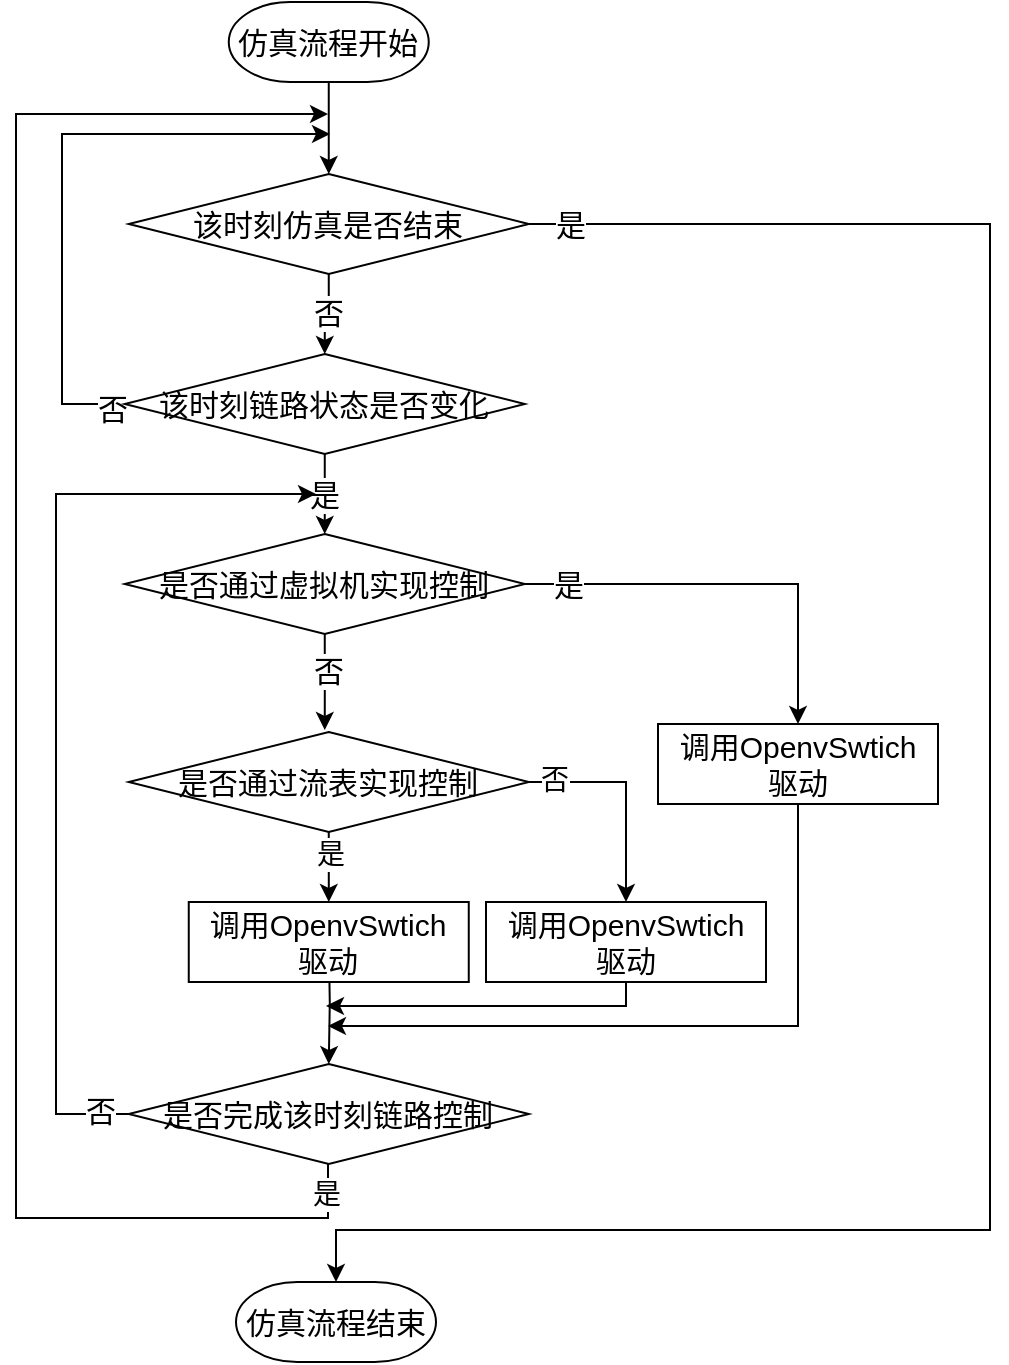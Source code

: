 <mxfile version="12.9.4" type="github" pages="5">
  <diagram id="6a731a19-8d31-9384-78a2-239565b7b9f0" name="拓扑与链路控制技术">
    <mxGraphModel dx="946" dy="467" grid="0" gridSize="10" guides="1" tooltips="1" connect="1" arrows="1" fold="1" page="1" pageScale="1" pageWidth="1169" pageHeight="827" background="#ffffff" math="0" shadow="0">
      <root>
        <mxCell id="0" />
        <mxCell id="1" parent="0" />
        <mxCell id="Y8XIabXibZyM4QILDRL6-1" style="edgeStyle=orthogonalEdgeStyle;rounded=0;orthogonalLoop=1;jettySize=auto;html=1;exitX=0.5;exitY=1;exitDx=0;exitDy=0;exitPerimeter=0;entryX=0.5;entryY=0;entryDx=0;entryDy=0;entryPerimeter=0;" edge="1" parent="1" source="ttyujtRelshkrmtNdgl2-55" target="ttyujtRelshkrmtNdgl2-85">
          <mxGeometry relative="1" as="geometry" />
        </mxCell>
        <mxCell id="ttyujtRelshkrmtNdgl2-55" value="仿真流程开始" style="strokeWidth=1;html=1;shape=mxgraph.flowchart.terminator;whiteSpace=wrap;fontSize=15;" parent="1" vertex="1">
          <mxGeometry x="386.38" y="554" width="100" height="40" as="geometry" />
        </mxCell>
        <mxCell id="ytw-H5kWjpuPRux5cNYK-19" value="" style="edgeStyle=orthogonalEdgeStyle;rounded=0;orthogonalLoop=1;jettySize=auto;html=1;exitX=1;exitY=0.5;exitDx=0;exitDy=0;exitPerimeter=0;strokeWidth=1;fontSize=15;" parent="1" source="ttyujtRelshkrmtNdgl2-85" edge="1" target="ytw-H5kWjpuPRux5cNYK-4">
          <mxGeometry relative="1" as="geometry">
            <mxPoint x="440" y="1165" as="targetPoint" />
            <mxPoint x="548.38" y="670" as="sourcePoint" />
            <Array as="points">
              <mxPoint x="767" y="665" />
              <mxPoint x="767" y="1168" />
              <mxPoint x="440" y="1168" />
            </Array>
          </mxGeometry>
        </mxCell>
        <mxCell id="ytw-H5kWjpuPRux5cNYK-34" value="是" style="text;html=1;align=center;verticalAlign=middle;resizable=0;points=[];labelBackgroundColor=#ffffff;fontSize=15;" parent="ytw-H5kWjpuPRux5cNYK-19" vertex="1" connectable="0">
          <mxGeometry x="-0.944" y="-1" relative="1" as="geometry">
            <mxPoint x="-10.38" y="-1" as="offset" />
          </mxGeometry>
        </mxCell>
        <mxCell id="ytw-H5kWjpuPRux5cNYK-30" style="edgeStyle=orthogonalEdgeStyle;rounded=0;orthogonalLoop=1;jettySize=auto;html=1;exitX=0.5;exitY=1;exitDx=0;exitDy=0;exitPerimeter=0;entryX=0.5;entryY=0;entryDx=0;entryDy=0;entryPerimeter=0;strokeWidth=1;fontSize=15;" parent="1" source="ttyujtRelshkrmtNdgl2-85" target="ytw-H5kWjpuPRux5cNYK-8" edge="1">
          <mxGeometry relative="1" as="geometry" />
        </mxCell>
        <mxCell id="ytw-H5kWjpuPRux5cNYK-31" value="否" style="text;html=1;align=center;verticalAlign=middle;resizable=0;points=[];labelBackgroundColor=#ffffff;fontSize=15;" parent="ytw-H5kWjpuPRux5cNYK-30" vertex="1" connectable="0">
          <mxGeometry x="-0.125" y="-1" relative="1" as="geometry">
            <mxPoint as="offset" />
          </mxGeometry>
        </mxCell>
        <mxCell id="ttyujtRelshkrmtNdgl2-85" value="&lt;span style=&quot;font-size: 15px&quot;&gt;该时刻仿真是否结束&lt;br style=&quot;font-size: 15px&quot;&gt;&lt;/span&gt;" style="strokeWidth=1;html=1;shape=mxgraph.flowchart.decision;whiteSpace=wrap;fontSize=15;" parent="1" vertex="1">
          <mxGeometry x="336.38" y="640" width="200" height="50" as="geometry" />
        </mxCell>
        <mxCell id="TidMMcT2wj0nwVOMxdJ1-9" style="edgeStyle=orthogonalEdgeStyle;rounded=0;orthogonalLoop=1;jettySize=auto;html=1;exitX=0.5;exitY=1;exitDx=0;exitDy=0;" parent="1" source="ytw-H5kWjpuPRux5cNYK-1" edge="1">
          <mxGeometry relative="1" as="geometry">
            <mxPoint x="436" y="1066" as="targetPoint" />
            <Array as="points">
              <mxPoint x="671" y="1066" />
              <mxPoint x="442" y="1066" />
            </Array>
          </mxGeometry>
        </mxCell>
        <mxCell id="ytw-H5kWjpuPRux5cNYK-1" value="调用OpenvSwtich&lt;br&gt;驱动" style="rounded=0;whiteSpace=wrap;html=1;strokeWidth=1;fontSize=15;" parent="1" vertex="1">
          <mxGeometry x="601" y="915" width="140" height="40" as="geometry" />
        </mxCell>
        <mxCell id="ytw-H5kWjpuPRux5cNYK-4" value="仿真流程结束" style="strokeWidth=1;html=1;shape=mxgraph.flowchart.terminator;whiteSpace=wrap;fontSize=15;" parent="1" vertex="1">
          <mxGeometry x="390" y="1194" width="100" height="40" as="geometry" />
        </mxCell>
        <mxCell id="ytw-H5kWjpuPRux5cNYK-46" style="edgeStyle=orthogonalEdgeStyle;rounded=0;orthogonalLoop=1;jettySize=auto;html=1;exitX=0;exitY=0.5;exitDx=0;exitDy=0;exitPerimeter=0;strokeWidth=1;fontSize=15;" parent="1" edge="1">
          <mxGeometry relative="1" as="geometry">
            <mxPoint x="437" y="620" as="targetPoint" />
            <mxPoint x="337.38" y="755" as="sourcePoint" />
            <Array as="points">
              <mxPoint x="303" y="755" />
              <mxPoint x="303" y="620" />
            </Array>
          </mxGeometry>
        </mxCell>
        <mxCell id="ytw-H5kWjpuPRux5cNYK-47" value="否" style="text;html=1;align=center;verticalAlign=middle;resizable=0;points=[];labelBackgroundColor=#ffffff;fontSize=15;" parent="ytw-H5kWjpuPRux5cNYK-46" vertex="1" connectable="0">
          <mxGeometry x="-0.933" y="2" relative="1" as="geometry">
            <mxPoint as="offset" />
          </mxGeometry>
        </mxCell>
        <mxCell id="tflQ4zeCQDi2bhMAwkL_-6" value="是" style="edgeStyle=orthogonalEdgeStyle;rounded=0;orthogonalLoop=1;jettySize=auto;html=1;exitX=0.5;exitY=1;exitDx=0;exitDy=0;exitPerimeter=0;entryX=0.5;entryY=0;entryDx=0;entryDy=0;entryPerimeter=0;strokeWidth=1;fontSize=15;" parent="1" source="ytw-H5kWjpuPRux5cNYK-8" target="tflQ4zeCQDi2bhMAwkL_-3" edge="1">
          <mxGeometry relative="1" as="geometry" />
        </mxCell>
        <mxCell id="ytw-H5kWjpuPRux5cNYK-8" value="该时刻链路状态是否变化&lt;span style=&quot;font-size: 15px&quot;&gt;&lt;br style=&quot;font-size: 15px&quot;&gt;&lt;/span&gt;" style="strokeWidth=1;html=1;shape=mxgraph.flowchart.decision;whiteSpace=wrap;fontSize=15;" parent="1" vertex="1">
          <mxGeometry x="334.38" y="730" width="200" height="50" as="geometry" />
        </mxCell>
        <mxCell id="ytw-H5kWjpuPRux5cNYK-15" style="edgeStyle=orthogonalEdgeStyle;rounded=0;orthogonalLoop=1;jettySize=auto;html=1;exitX=0.5;exitY=1;exitDx=0;exitDy=0;exitPerimeter=0;strokeWidth=1;fontSize=15;" parent="1" source="ytw-H5kWjpuPRux5cNYK-10" edge="1">
          <mxGeometry relative="1" as="geometry">
            <mxPoint x="349" y="1270" as="sourcePoint" />
            <mxPoint x="436" y="610" as="targetPoint" />
            <Array as="points">
              <mxPoint x="436" y="1126" />
              <mxPoint x="434" y="1126" />
              <mxPoint x="434" y="1090" />
              <mxPoint x="436" y="1090" />
              <mxPoint x="436" y="1162" />
              <mxPoint x="280" y="1162" />
              <mxPoint x="280" y="610" />
            </Array>
          </mxGeometry>
        </mxCell>
        <mxCell id="TidMMcT2wj0nwVOMxdJ1-6" value="&lt;font style=&quot;font-size: 15px&quot;&gt;是&lt;/font&gt;" style="text;html=1;align=center;verticalAlign=middle;resizable=0;points=[];labelBackgroundColor=#ffffff;" parent="ytw-H5kWjpuPRux5cNYK-15" vertex="1" connectable="0">
          <mxGeometry x="-0.909" y="-1" relative="1" as="geometry">
            <mxPoint as="offset" />
          </mxGeometry>
        </mxCell>
        <mxCell id="Y8XIabXibZyM4QILDRL6-10" value="&lt;font style=&quot;font-size: 14px&quot;&gt;是&lt;/font&gt;" style="text;html=1;align=center;verticalAlign=middle;resizable=0;points=[];labelBackgroundColor=#ffffff;" vertex="1" connectable="0" parent="ytw-H5kWjpuPRux5cNYK-15">
          <mxGeometry x="-0.778" y="-1" relative="1" as="geometry">
            <mxPoint as="offset" />
          </mxGeometry>
        </mxCell>
        <mxCell id="ytw-H5kWjpuPRux5cNYK-17" style="edgeStyle=orthogonalEdgeStyle;rounded=0;orthogonalLoop=1;jettySize=auto;html=1;strokeWidth=1;fontSize=15;exitX=0;exitY=0.5;exitDx=0;exitDy=0;exitPerimeter=0;" parent="1" source="ytw-H5kWjpuPRux5cNYK-10" edge="1">
          <mxGeometry relative="1" as="geometry">
            <mxPoint x="430" y="800" as="targetPoint" />
            <mxPoint x="330" y="1165" as="sourcePoint" />
            <Array as="points">
              <mxPoint x="300" y="1110" />
              <mxPoint x="300" y="800" />
            </Array>
          </mxGeometry>
        </mxCell>
        <mxCell id="tflQ4zeCQDi2bhMAwkL_-9" value="否" style="text;html=1;align=center;verticalAlign=middle;resizable=0;points=[];labelBackgroundColor=#ffffff;fontSize=15;" parent="ytw-H5kWjpuPRux5cNYK-17" vertex="1" connectable="0">
          <mxGeometry x="-0.936" y="-2" relative="1" as="geometry">
            <mxPoint as="offset" />
          </mxGeometry>
        </mxCell>
        <mxCell id="ytw-H5kWjpuPRux5cNYK-10" value="&lt;span style=&quot;font-size: 15px&quot;&gt;是否完成该时刻链路控制&lt;/span&gt;" style="strokeWidth=1;html=1;shape=mxgraph.flowchart.decision;whiteSpace=wrap;fontSize=15;" parent="1" vertex="1">
          <mxGeometry x="336.38" y="1085" width="200" height="50" as="geometry" />
        </mxCell>
        <mxCell id="TidMMcT2wj0nwVOMxdJ1-4" style="edgeStyle=orthogonalEdgeStyle;rounded=0;orthogonalLoop=1;jettySize=auto;html=1;exitX=0.5;exitY=1;exitDx=0;exitDy=0;entryX=0.5;entryY=0;entryDx=0;entryDy=0;entryPerimeter=0;" parent="1" target="ytw-H5kWjpuPRux5cNYK-10" edge="1">
          <mxGeometry relative="1" as="geometry">
            <mxPoint x="436.38" y="1023" as="sourcePoint" />
          </mxGeometry>
        </mxCell>
        <mxCell id="TidMMcT2wj0nwVOMxdJ1-1" style="edgeStyle=orthogonalEdgeStyle;rounded=0;orthogonalLoop=1;jettySize=auto;html=1;exitX=0.5;exitY=1;exitDx=0;exitDy=0;exitPerimeter=0;entryX=0.5;entryY=0;entryDx=0;entryDy=0;" parent="1" source="tflQ4zeCQDi2bhMAwkL_-3" edge="1">
          <mxGeometry relative="1" as="geometry">
            <mxPoint x="434.38" y="918" as="targetPoint" />
          </mxGeometry>
        </mxCell>
        <mxCell id="TidMMcT2wj0nwVOMxdJ1-2" value="&lt;font style=&quot;font-size: 15px&quot;&gt;否&lt;/font&gt;" style="text;html=1;align=center;verticalAlign=middle;resizable=0;points=[];labelBackgroundColor=#ffffff;" parent="TidMMcT2wj0nwVOMxdJ1-1" vertex="1" connectable="0">
          <mxGeometry x="0.011" y="7" relative="1" as="geometry">
            <mxPoint x="-6" y="-6" as="offset" />
          </mxGeometry>
        </mxCell>
        <mxCell id="TidMMcT2wj0nwVOMxdJ1-7" style="edgeStyle=orthogonalEdgeStyle;rounded=0;orthogonalLoop=1;jettySize=auto;html=1;exitX=1;exitY=0.5;exitDx=0;exitDy=0;exitPerimeter=0;entryX=0.5;entryY=0;entryDx=0;entryDy=0;" parent="1" source="tflQ4zeCQDi2bhMAwkL_-3" target="ytw-H5kWjpuPRux5cNYK-1" edge="1">
          <mxGeometry relative="1" as="geometry" />
        </mxCell>
        <mxCell id="TidMMcT2wj0nwVOMxdJ1-8" value="&lt;font style=&quot;font-size: 15px&quot;&gt;是&lt;/font&gt;" style="text;html=1;align=center;verticalAlign=middle;resizable=0;points=[];labelBackgroundColor=#ffffff;" parent="TidMMcT2wj0nwVOMxdJ1-7" vertex="1" connectable="0">
          <mxGeometry x="-0.861" y="2" relative="1" as="geometry">
            <mxPoint x="6.62" y="2" as="offset" />
          </mxGeometry>
        </mxCell>
        <mxCell id="tflQ4zeCQDi2bhMAwkL_-3" value="&lt;span style=&quot;font-size: 15px&quot;&gt;是否通过虚拟机实现控制&lt;br style=&quot;font-size: 15px&quot;&gt;&lt;/span&gt;" style="strokeWidth=1;html=1;shape=mxgraph.flowchart.decision;whiteSpace=wrap;fontSize=15;" parent="1" vertex="1">
          <mxGeometry x="334.38" y="820" width="200" height="50" as="geometry" />
        </mxCell>
        <mxCell id="Y8XIabXibZyM4QILDRL6-4" style="edgeStyle=orthogonalEdgeStyle;rounded=0;orthogonalLoop=1;jettySize=auto;html=1;exitX=0.5;exitY=1;exitDx=0;exitDy=0;exitPerimeter=0;" edge="1" parent="1" source="Y8XIabXibZyM4QILDRL6-2" target="Y8XIabXibZyM4QILDRL6-3">
          <mxGeometry relative="1" as="geometry" />
        </mxCell>
        <mxCell id="Y8XIabXibZyM4QILDRL6-5" value="&lt;font style=&quot;font-size: 14px&quot;&gt;是&lt;/font&gt;" style="text;html=1;align=center;verticalAlign=middle;resizable=0;points=[];labelBackgroundColor=#ffffff;" vertex="1" connectable="0" parent="Y8XIabXibZyM4QILDRL6-4">
          <mxGeometry x="-0.52" relative="1" as="geometry">
            <mxPoint as="offset" />
          </mxGeometry>
        </mxCell>
        <mxCell id="Y8XIabXibZyM4QILDRL6-7" style="edgeStyle=orthogonalEdgeStyle;rounded=0;orthogonalLoop=1;jettySize=auto;html=1;exitX=1;exitY=0.5;exitDx=0;exitDy=0;exitPerimeter=0;" edge="1" parent="1" source="Y8XIabXibZyM4QILDRL6-2" target="Y8XIabXibZyM4QILDRL6-6">
          <mxGeometry relative="1" as="geometry" />
        </mxCell>
        <mxCell id="Y8XIabXibZyM4QILDRL6-8" value="&lt;font style=&quot;font-size: 14px&quot;&gt;否&lt;/font&gt;" style="text;html=1;align=center;verticalAlign=middle;resizable=0;points=[];labelBackgroundColor=#ffffff;" vertex="1" connectable="0" parent="Y8XIabXibZyM4QILDRL6-7">
          <mxGeometry x="-0.776" y="1" relative="1" as="geometry">
            <mxPoint as="offset" />
          </mxGeometry>
        </mxCell>
        <mxCell id="Y8XIabXibZyM4QILDRL6-2" value="&lt;span style=&quot;font-size: 15px&quot;&gt;是否通过流表实现控制&lt;br style=&quot;font-size: 15px&quot;&gt;&lt;/span&gt;" style="strokeWidth=1;html=1;shape=mxgraph.flowchart.decision;whiteSpace=wrap;fontSize=15;" vertex="1" parent="1">
          <mxGeometry x="336.38" y="919" width="200" height="50" as="geometry" />
        </mxCell>
        <mxCell id="Y8XIabXibZyM4QILDRL6-3" value="调用OpenvSwtich&lt;br&gt;驱动" style="rounded=0;whiteSpace=wrap;html=1;strokeWidth=1;fontSize=15;" vertex="1" parent="1">
          <mxGeometry x="366.38" y="1004" width="140" height="40" as="geometry" />
        </mxCell>
        <mxCell id="Y8XIabXibZyM4QILDRL6-9" style="edgeStyle=orthogonalEdgeStyle;rounded=0;orthogonalLoop=1;jettySize=auto;html=1;exitX=0.5;exitY=1;exitDx=0;exitDy=0;" edge="1" parent="1" source="Y8XIabXibZyM4QILDRL6-6">
          <mxGeometry relative="1" as="geometry">
            <mxPoint x="435" y="1056" as="targetPoint" />
            <Array as="points">
              <mxPoint x="585" y="1056" />
            </Array>
          </mxGeometry>
        </mxCell>
        <mxCell id="Y8XIabXibZyM4QILDRL6-6" value="调用OpenvSwtich&lt;br&gt;驱动" style="rounded=0;whiteSpace=wrap;html=1;strokeWidth=1;fontSize=15;" vertex="1" parent="1">
          <mxGeometry x="515" y="1004" width="140" height="40" as="geometry" />
        </mxCell>
      </root>
    </mxGraphModel>
  </diagram>
  <diagram id="v8ugOdhWxPYhqjRlqoNW" name="网络行为控制">
    
    <mxGraphModel dx="946" dy="1685" grid="0" gridSize="10" guides="1" tooltips="1" connect="1" arrows="1" fold="1" page="1" pageScale="1" pageWidth="827" pageHeight="1169" math="0" shadow="0">
      
      <root>
        
        <mxCell id="XkxrOACsHn2WorxNWKab-0" />
        
        <mxCell id="XkxrOACsHn2WorxNWKab-1" parent="XkxrOACsHn2WorxNWKab-0" />
        
        <mxCell id="XkxrOACsHn2WorxNWKab-28" style="edgeStyle=orthogonalEdgeStyle;rounded=0;orthogonalLoop=1;jettySize=auto;html=1;exitX=0.5;exitY=1;exitDx=0;exitDy=0;exitPerimeter=0;entryX=0.5;entryY=0;entryDx=0;entryDy=0;entryPerimeter=0;strokeWidth=1;fontSize=15;" parent="XkxrOACsHn2WorxNWKab-1" source="XkxrOACsHn2WorxNWKab-29" target="XkxrOACsHn2WorxNWKab-44" edge="1">
          
          <mxGeometry relative="1" as="geometry" />
          
        </mxCell>
        
        <mxCell id="XkxrOACsHn2WorxNWKab-29" value="仿真流程开始" style="strokeWidth=1;html=1;shape=mxgraph.flowchart.terminator;whiteSpace=wrap;fontSize=15;" parent="XkxrOACsHn2WorxNWKab-1" vertex="1">
          
          <mxGeometry x="154.25" y="-60" width="100" height="40" as="geometry" />
          
        </mxCell>
        
        <mxCell id="-nuV1rZC9ApYzW40w2bU-1" style="edgeStyle=orthogonalEdgeStyle;rounded=0;orthogonalLoop=1;jettySize=auto;html=1;exitX=0.5;exitY=1;exitDx=0;exitDy=0;exitPerimeter=0;entryX=0.5;entryY=0;entryDx=0;entryDy=0;strokeWidth=1;fontSize=15;" parent="XkxrOACsHn2WorxNWKab-1" source="XkxrOACsHn2WorxNWKab-32" target="XkxrOACsHn2WorxNWKab-34" edge="1">
          
          <mxGeometry relative="1" as="geometry" />
          
        </mxCell>
        
        <mxCell id="lklMJXzV0AVg6-V9m9iJ-14" value="是" style="text;html=1;align=center;verticalAlign=middle;resizable=0;points=[];labelBackgroundColor=#ffffff;fontSize=15;" parent="-nuV1rZC9ApYzW40w2bU-1" vertex="1" connectable="0">
          
          <mxGeometry x="0.051" y="1" relative="1" as="geometry">
            
            <mxPoint as="offset" />
            
          </mxGeometry>
          
        </mxCell>
        
        <mxCell id="-nuV1rZC9ApYzW40w2bU-5" style="edgeStyle=orthogonalEdgeStyle;rounded=0;orthogonalLoop=1;jettySize=auto;html=1;exitX=1;exitY=0.5;exitDx=0;exitDy=0;exitPerimeter=0;entryX=0.5;entryY=0;entryDx=0;entryDy=0;strokeWidth=1;fontSize=15;" parent="XkxrOACsHn2WorxNWKab-1" source="XkxrOACsHn2WorxNWKab-32" target="-nuV1rZC9ApYzW40w2bU-4" edge="1">
          
          <mxGeometry relative="1" as="geometry" />
          
        </mxCell>
        
        <mxCell id="lklMJXzV0AVg6-V9m9iJ-8" value="否" style="text;html=1;align=center;verticalAlign=middle;resizable=0;points=[];labelBackgroundColor=#ffffff;fontSize=15;" parent="-nuV1rZC9ApYzW40w2bU-5" vertex="1" connectable="0">
          
          <mxGeometry x="-0.851" relative="1" as="geometry">
            
            <mxPoint x="5.75" as="offset" />
            
          </mxGeometry>
          
        </mxCell>
        
        <mxCell id="XkxrOACsHn2WorxNWKab-32" value="&lt;span style=&quot;font-size: 15px&quot;&gt;是否进入虚拟机控制&lt;br style=&quot;font-size: 15px&quot;&gt;&lt;/span&gt;" style="strokeWidth=1;html=1;shape=mxgraph.flowchart.decision;whiteSpace=wrap;fontSize=15;" parent="XkxrOACsHn2WorxNWKab-1" vertex="1">
          
          <mxGeometry x="104.25" y="190" width="200" height="50" as="geometry" />
          
        </mxCell>
        
        <mxCell id="-nuV1rZC9ApYzW40w2bU-2" style="edgeStyle=orthogonalEdgeStyle;rounded=0;orthogonalLoop=1;jettySize=auto;html=1;exitX=0.5;exitY=1;exitDx=0;exitDy=0;entryX=0.5;entryY=0;entryDx=0;entryDy=0;strokeWidth=1;fontSize=15;" parent="XkxrOACsHn2WorxNWKab-1" source="XkxrOACsHn2WorxNWKab-34" target="XkxrOACsHn2WorxNWKab-54" edge="1">
          
          <mxGeometry relative="1" as="geometry" />
          
        </mxCell>
        
        <mxCell id="XkxrOACsHn2WorxNWKab-34" value="&lt;font style=&quot;font-size: 15px&quot;&gt;获取虚拟机访问链接&lt;/font&gt;" style="rounded=0;whiteSpace=wrap;html=1;strokeWidth=1;fontSize=15;" parent="XkxrOACsHn2WorxNWKab-1" vertex="1">
          
          <mxGeometry x="134.25" y="280" width="140" height="40" as="geometry" />
          
        </mxCell>
        
        <mxCell id="-nuV1rZC9ApYzW40w2bU-8" style="edgeStyle=orthogonalEdgeStyle;rounded=0;orthogonalLoop=1;jettySize=auto;html=1;exitX=0.5;exitY=1;exitDx=0;exitDy=0;exitPerimeter=0;entryX=0.5;entryY=0;entryDx=0;entryDy=0;entryPerimeter=0;strokeWidth=1;fontSize=15;" parent="XkxrOACsHn2WorxNWKab-1" source="XkxrOACsHn2WorxNWKab-44" target="-nuV1rZC9ApYzW40w2bU-7" edge="1">
          
          <mxGeometry relative="1" as="geometry" />
          
        </mxCell>
        
        <mxCell id="lklMJXzV0AVg6-V9m9iJ-13" value="否" style="text;html=1;align=center;verticalAlign=middle;resizable=0;points=[];labelBackgroundColor=#ffffff;fontSize=15;" parent="-nuV1rZC9ApYzW40w2bU-8" vertex="1" connectable="0">
          
          <mxGeometry x="-0.255" y="-1" relative="1" as="geometry">
            
            <mxPoint as="offset" />
            
          </mxGeometry>
          
        </mxCell>
        
        <mxCell id="lklMJXzV0AVg6-V9m9iJ-3" style="edgeStyle=orthogonalEdgeStyle;rounded=0;orthogonalLoop=1;jettySize=auto;html=1;exitX=1;exitY=0.5;exitDx=0;exitDy=0;exitPerimeter=0;strokeWidth=1;fontSize=15;entryX=0.5;entryY=0;entryDx=0;entryDy=0;entryPerimeter=0;" parent="XkxrOACsHn2WorxNWKab-1" source="XkxrOACsHn2WorxNWKab-44" target="FGpXlcg3w5gOP9-YCDFg-1" edge="1">
          
          <mxGeometry relative="1" as="geometry">
            
            <mxPoint x="210" y="470" as="targetPoint" />
            
            <Array as="points">
              
              <mxPoint x="470" y="35" />
              
              <mxPoint x="470" y="470" />
              
              <mxPoint x="199" y="470" />
              
            </Array>
            
          </mxGeometry>
          
        </mxCell>
        
        <mxCell id="lklMJXzV0AVg6-V9m9iJ-12" value="是" style="text;html=1;align=center;verticalAlign=middle;resizable=0;points=[];labelBackgroundColor=#ffffff;fontSize=15;" parent="lklMJXzV0AVg6-V9m9iJ-3" vertex="1" connectable="0">
          
          <mxGeometry x="-0.947" relative="1" as="geometry">
            
            <mxPoint as="offset" />
            
          </mxGeometry>
          
        </mxCell>
        
        <mxCell id="XkxrOACsHn2WorxNWKab-44" value="&lt;span style=&quot;font-size: 15px&quot;&gt;该时刻仿真是否结束&lt;br style=&quot;font-size: 15px&quot;&gt;&lt;/span&gt;" style="strokeWidth=1;html=1;shape=mxgraph.flowchart.decision;whiteSpace=wrap;fontSize=15;" parent="XkxrOACsHn2WorxNWKab-1" vertex="1">
          
          <mxGeometry x="104.25" y="10" width="200" height="50" as="geometry" />
          
        </mxCell>
        
        <mxCell id="lklMJXzV0AVg6-V9m9iJ-0" style="edgeStyle=orthogonalEdgeStyle;rounded=0;orthogonalLoop=1;jettySize=auto;html=1;exitX=0.5;exitY=1;exitDx=0;exitDy=0;entryX=0.5;entryY=0;entryDx=0;entryDy=0;entryPerimeter=0;strokeWidth=1;fontSize=15;" parent="XkxrOACsHn2WorxNWKab-1" source="XkxrOACsHn2WorxNWKab-54" target="-nuV1rZC9ApYzW40w2bU-6" edge="1">
          
          <mxGeometry relative="1" as="geometry" />
          
        </mxCell>
        
        <mxCell id="XkxrOACsHn2WorxNWKab-54" value="&lt;font style=&quot;font-size: 15px&quot;&gt;访问虚拟机执行行为&lt;/font&gt;" style="rounded=0;whiteSpace=wrap;html=1;strokeWidth=1;fontSize=15;" parent="XkxrOACsHn2WorxNWKab-1" vertex="1">
          
          <mxGeometry x="134.25" y="342" width="140" height="40" as="geometry" />
          
        </mxCell>
        
        <mxCell id="FGpXlcg3w5gOP9-YCDFg-1" value="仿真流程结束" style="strokeWidth=1;html=1;shape=mxgraph.flowchart.terminator;whiteSpace=wrap;fontSize=15;" parent="XkxrOACsHn2WorxNWKab-1" vertex="1">
          
          <mxGeometry x="148.5" y="490" width="100" height="40" as="geometry" />
          
        </mxCell>
        
        <mxCell id="lklMJXzV0AVg6-V9m9iJ-9" style="edgeStyle=orthogonalEdgeStyle;rounded=0;orthogonalLoop=1;jettySize=auto;html=1;exitX=0.5;exitY=1;exitDx=0;exitDy=0;strokeWidth=1;fontSize=15;" parent="XkxrOACsHn2WorxNWKab-1" source="-nuV1rZC9ApYzW40w2bU-4" edge="1">
          
          <mxGeometry relative="1" as="geometry">
            
            <mxPoint x="210" y="390" as="targetPoint" />
            
            <Array as="points">
              
              <mxPoint x="360" y="390" />
              
            </Array>
            
          </mxGeometry>
          
        </mxCell>
        
        <mxCell id="-nuV1rZC9ApYzW40w2bU-4" value="&lt;font style=&quot;font-size: 15px&quot;&gt;调用OpenStack接口执行行为&lt;/font&gt;" style="rounded=0;whiteSpace=wrap;html=1;strokeWidth=1;fontSize=15;" parent="XkxrOACsHn2WorxNWKab-1" vertex="1">
          
          <mxGeometry x="290" y="280" width="140" height="40" as="geometry" />
          
        </mxCell>
        
        <mxCell id="lklMJXzV0AVg6-V9m9iJ-1" style="edgeStyle=orthogonalEdgeStyle;rounded=0;orthogonalLoop=1;jettySize=auto;html=1;exitX=0;exitY=0.5;exitDx=0;exitDy=0;exitPerimeter=0;strokeWidth=1;fontSize=15;" parent="XkxrOACsHn2WorxNWKab-1" source="-nuV1rZC9ApYzW40w2bU-6" edge="1">
          
          <mxGeometry relative="1" as="geometry">
            
            <mxPoint x="200" y="-10" as="targetPoint" />
            
            <Array as="points">
              
              <mxPoint x="40" y="435" />
              
              <mxPoint x="40" y="-10" />
              
            </Array>
            
          </mxGeometry>
          
        </mxCell>
        
        <mxCell id="lklMJXzV0AVg6-V9m9iJ-2" value="是" style="text;html=1;align=center;verticalAlign=middle;resizable=0;points=[];labelBackgroundColor=#ffffff;fontSize=15;" parent="lklMJXzV0AVg6-V9m9iJ-1" vertex="1" connectable="0">
          
          <mxGeometry x="-0.939" relative="1" as="geometry">
            
            <mxPoint as="offset" />
            
          </mxGeometry>
          
        </mxCell>
        
        <mxCell id="lklMJXzV0AVg6-V9m9iJ-6" style="edgeStyle=orthogonalEdgeStyle;rounded=0;orthogonalLoop=1;jettySize=auto;html=1;exitX=1;exitY=0.5;exitDx=0;exitDy=0;exitPerimeter=0;strokeWidth=1;fontSize=15;" parent="XkxrOACsHn2WorxNWKab-1" source="-nuV1rZC9ApYzW40w2bU-6" edge="1">
          
          <mxGeometry relative="1" as="geometry">
            
            <mxPoint x="210" y="170" as="targetPoint" />
            
            <Array as="points">
              
              <mxPoint x="450" y="435" />
              
              <mxPoint x="450" y="170" />
              
            </Array>
            
          </mxGeometry>
          
        </mxCell>
        
        <mxCell id="lklMJXzV0AVg6-V9m9iJ-11" value="否" style="text;html=1;align=center;verticalAlign=middle;resizable=0;points=[];labelBackgroundColor=#ffffff;fontSize=15;" parent="lklMJXzV0AVg6-V9m9iJ-6" vertex="1" connectable="0">
          
          <mxGeometry x="-0.969" y="1" relative="1" as="geometry">
            
            <mxPoint as="offset" />
            
          </mxGeometry>
          
        </mxCell>
        
        <mxCell id="-nuV1rZC9ApYzW40w2bU-6" value="&lt;span style=&quot;font-size: 15px&quot;&gt;该时刻所有网络&lt;br&gt;行为是否完成&lt;br style=&quot;font-size: 15px&quot;&gt;&lt;/span&gt;" style="strokeWidth=1;html=1;shape=mxgraph.flowchart.decision;whiteSpace=wrap;fontSize=15;" parent="XkxrOACsHn2WorxNWKab-1" vertex="1">
          
          <mxGeometry x="104.25" y="410" width="200" height="50" as="geometry" />
          
        </mxCell>
        
        <mxCell id="kszw4BfxBqGFvXXOp-lV-0" style="edgeStyle=orthogonalEdgeStyle;rounded=0;orthogonalLoop=1;jettySize=auto;html=1;exitX=0.5;exitY=1;exitDx=0;exitDy=0;exitPerimeter=0;entryX=0.5;entryY=0;entryDx=0;entryDy=0;entryPerimeter=0;strokeWidth=1;fontSize=15;" parent="XkxrOACsHn2WorxNWKab-1" source="-nuV1rZC9ApYzW40w2bU-7" target="XkxrOACsHn2WorxNWKab-32" edge="1">
          
          <mxGeometry relative="1" as="geometry" />
          
        </mxCell>
        
        <mxCell id="lklMJXzV0AVg6-V9m9iJ-7" value="是" style="text;html=1;align=center;verticalAlign=middle;resizable=0;points=[];labelBackgroundColor=#ffffff;fontSize=15;" parent="kszw4BfxBqGFvXXOp-lV-0" vertex="1" connectable="0">
          
          <mxGeometry x="-0.288" y="1" relative="1" as="geometry">
            
            <mxPoint as="offset" />
            
          </mxGeometry>
          
        </mxCell>
        
        <mxCell id="kszw4BfxBqGFvXXOp-lV-1" style="edgeStyle=orthogonalEdgeStyle;rounded=0;orthogonalLoop=1;jettySize=auto;html=1;exitX=0;exitY=0.5;exitDx=0;exitDy=0;exitPerimeter=0;strokeWidth=1;fontSize=15;" parent="XkxrOACsHn2WorxNWKab-1" source="-nuV1rZC9ApYzW40w2bU-7" edge="1">
          
          <mxGeometry relative="1" as="geometry">
            
            <mxPoint x="199" as="targetPoint" />
            
            <Array as="points">
              
              <mxPoint x="60" y="125" />
              
              <mxPoint x="60" />
              
            </Array>
            
          </mxGeometry>
          
        </mxCell>
        
        <mxCell id="kszw4BfxBqGFvXXOp-lV-2" value="否" style="text;html=1;align=center;verticalAlign=middle;resizable=0;points=[];labelBackgroundColor=#ffffff;fontSize=15;" parent="kszw4BfxBqGFvXXOp-lV-1" vertex="1" connectable="0">
          
          <mxGeometry x="-0.886" y="1" relative="1" as="geometry">
            
            <mxPoint as="offset" />
            
          </mxGeometry>
          
        </mxCell>
        
        <mxCell id="-nuV1rZC9ApYzW40w2bU-7" value="该时刻是否执行网络行为&lt;span style=&quot;font-size: 15px&quot;&gt;&lt;br style=&quot;font-size: 15px&quot;&gt;&lt;/span&gt;" style="strokeWidth=1;html=1;shape=mxgraph.flowchart.decision;whiteSpace=wrap;fontSize=15;" parent="XkxrOACsHn2WorxNWKab-1" vertex="1">
          
          <mxGeometry x="104.25" y="100" width="200" height="50" as="geometry" />
          
        </mxCell>
        
      </root>
      
    </mxGraphModel>
    
  </diagram>
  <diagram id="BHsUnkRRkDvubZXYA5oQ" name="位置到链路状态转换">
    
    <mxGraphModel dx="946" dy="516" grid="0" gridSize="10" guides="1" tooltips="1" connect="1" arrows="1" fold="1" page="1" pageScale="1" pageWidth="827" pageHeight="1169" math="0" shadow="0">
      
      <root>
        
        <mxCell id="GKkQAI3s9Y34zm4RplyS-0" />
        
        <mxCell id="GKkQAI3s9Y34zm4RplyS-1" parent="GKkQAI3s9Y34zm4RplyS-0" />
        
        <mxCell id="GKkQAI3s9Y34zm4RplyS-2" value="生成拓扑与&lt;br&gt;链路参数文件" style="rounded=0;whiteSpace=wrap;html=1;strokeWidth=1;fontSize=15;" parent="GKkQAI3s9Y34zm4RplyS-1" vertex="1">
          
          <mxGeometry x="630" y="200" width="120" height="60" as="geometry" />
          
        </mxCell>
        
        <mxCell id="67PsZ09Hbw13mkb_fZ4C-0" value="解释MINDL文件得到仿真参数" style="rounded=0;whiteSpace=wrap;html=1;strokeWidth=1;fontSize=15;" parent="GKkQAI3s9Y34zm4RplyS-1" vertex="1">
          
          <mxGeometry x="134" y="200" width="120" height="60" as="geometry" />
          
        </mxCell>
        
        <mxCell id="67PsZ09Hbw13mkb_fZ4C-1" value="输入仿真参数到Mininet" style="rounded=0;whiteSpace=wrap;html=1;strokeWidth=1;fontSize=15;" parent="GKkQAI3s9Y34zm4RplyS-1" vertex="1">
          
          <mxGeometry x="300" y="200" width="120" height="60" as="geometry" />
          
        </mxCell>
        
        <mxCell id="67PsZ09Hbw13mkb_fZ4C-4" value="运行仿真实验测试连接性" style="rounded=0;whiteSpace=wrap;html=1;strokeWidth=1;fontSize=15;" parent="GKkQAI3s9Y34zm4RplyS-1" vertex="1">
          
          <mxGeometry x="465" y="200" width="120" height="60" as="geometry" />
          
        </mxCell>
        
        <mxCell id="67PsZ09Hbw13mkb_fZ4C-6" value="" style="shape=flexArrow;endArrow=classic;html=1;strokeWidth=1;fontSize=15;" parent="GKkQAI3s9Y34zm4RplyS-1" edge="1">
          
          <mxGeometry width="50" height="50" relative="1" as="geometry">
            
            <mxPoint x="260" y="229" as="sourcePoint" />
            
            <mxPoint x="297" y="229" as="targetPoint" />
            
          </mxGeometry>
          
        </mxCell>
        
        <mxCell id="67PsZ09Hbw13mkb_fZ4C-10" value="" style="shape=flexArrow;endArrow=classic;html=1;strokeWidth=1;fontSize=15;" parent="GKkQAI3s9Y34zm4RplyS-1" edge="1">
          
          <mxGeometry width="50" height="50" relative="1" as="geometry">
            
            <mxPoint x="426" y="229.5" as="sourcePoint" />
            
            <mxPoint x="463" y="229.5" as="targetPoint" />
            
          </mxGeometry>
          
        </mxCell>
        
        <mxCell id="67PsZ09Hbw13mkb_fZ4C-11" value="" style="shape=flexArrow;endArrow=classic;html=1;strokeWidth=1;fontSize=15;" parent="GKkQAI3s9Y34zm4RplyS-1" edge="1">
          
          <mxGeometry width="50" height="50" relative="1" as="geometry">
            
            <mxPoint x="590" y="229.5" as="sourcePoint" />
            
            <mxPoint x="627" y="229.5" as="targetPoint" />
            
          </mxGeometry>
          
        </mxCell>
        
        <mxCell id="aE10ST6rSshi5V1inHw0-2" value="&lt;span style=&quot;font-size: 15px ; white-space: normal&quot;&gt;&amp;nbsp; &amp;nbsp; 移动行为、&lt;/span&gt;&lt;br style=&quot;font-size: 15px ; white-space: normal&quot;&gt;&lt;span style=&quot;font-size: 15px ; white-space: normal&quot;&gt;拓扑创建&lt;/span&gt;" style="whiteSpace=wrap;html=1;shape=mxgraph.basic.oval_callout" parent="GKkQAI3s9Y34zm4RplyS-1" vertex="1">
          
          <mxGeometry x="143" y="120" width="119" height="72" as="geometry" />
          
        </mxCell>
        
        <mxCell id="aE10ST6rSshi5V1inHw0-3" value="&lt;span style=&quot;font-size: 15px&quot;&gt;节点连接性、&lt;br&gt;&lt;/span&gt;&lt;font style=&quot;font-size: 16px&quot;&gt;链路状态&lt;/font&gt;" style="whiteSpace=wrap;html=1;shape=mxgraph.basic.oval_callout" parent="GKkQAI3s9Y34zm4RplyS-1" vertex="1">
          
          <mxGeometry x="641" y="120" width="119" height="72" as="geometry" />
          
        </mxCell>
        
      </root>
      
    </mxGraphModel>
    
  </diagram>
  <diagram id="mybCoziPztsJB4F4yMcH" name="TC控制流程">
    
    <mxGraphModel dx="946" dy="516" grid="1" gridSize="10" guides="1" tooltips="1" connect="1" arrows="1" fold="1" page="1" pageScale="1" pageWidth="827" pageHeight="1169" math="0" shadow="0">
      
      <root>
        
        <mxCell id="ytn2ATOzjRRS6rHDC3zz-0" />
        
        <mxCell id="ytn2ATOzjRRS6rHDC3zz-1" parent="ytn2ATOzjRRS6rHDC3zz-0" />
        
        <mxCell id="ytn2ATOzjRRS6rHDC3zz-2" value="&lt;font style=&quot;font-size: 15px&quot;&gt;主队列配置&lt;/font&gt;" style="rounded=0;whiteSpace=wrap;html=1;" parent="ytn2ATOzjRRS6rHDC3zz-1" vertex="1">
          
          <mxGeometry x="200" y="200" width="120" height="60" as="geometry" />
          
        </mxCell>
        
        <mxCell id="ytn2ATOzjRRS6rHDC3zz-3" value="&lt;font style=&quot;font-size: 15px&quot;&gt;主类别配置&lt;/font&gt;" style="rounded=0;whiteSpace=wrap;html=1;" parent="ytn2ATOzjRRS6rHDC3zz-1" vertex="1">
          
          <mxGeometry x="370" y="200" width="120" height="60" as="geometry" />
          
        </mxCell>
        
        <mxCell id="ytn2ATOzjRRS6rHDC3zz-4" value="&lt;font style=&quot;font-size: 15px&quot;&gt;子队列和子类别建立&lt;/font&gt;" style="rounded=0;whiteSpace=wrap;html=1;" parent="ytn2ATOzjRRS6rHDC3zz-1" vertex="1">
          
          <mxGeometry x="540" y="200" width="120" height="60" as="geometry" />
          
        </mxCell>
        
        <mxCell id="ytn2ATOzjRRS6rHDC3zz-5" value="&lt;font style=&quot;font-size: 15px&quot;&gt;为所有类别建立过滤器&lt;/font&gt;" style="rounded=0;whiteSpace=wrap;html=1;" parent="ytn2ATOzjRRS6rHDC3zz-1" vertex="1">
          
          <mxGeometry x="707" y="200" width="120" height="60" as="geometry" />
          
        </mxCell>
        
        <mxCell id="ytn2ATOzjRRS6rHDC3zz-6" value="" style="edgeStyle=orthogonalEdgeStyle;rounded=0;orthogonalLoop=1;jettySize=auto;html=1;strokeWidth=5;strokeColor=#00CC00;" parent="ytn2ATOzjRRS6rHDC3zz-1" edge="1">
          
          <mxGeometry relative="1" as="geometry">
            
            <mxPoint x="490" y="229.5" as="sourcePoint" />
            
            <mxPoint x="540" y="229.5" as="targetPoint" />
            
          </mxGeometry>
          
        </mxCell>
        
        <mxCell id="ytn2ATOzjRRS6rHDC3zz-7" value="" style="edgeStyle=orthogonalEdgeStyle;rounded=0;orthogonalLoop=1;jettySize=auto;html=1;strokeWidth=5;strokeColor=#00CC00;" parent="ytn2ATOzjRRS6rHDC3zz-1" edge="1">
          
          <mxGeometry relative="1" as="geometry">
            
            <mxPoint x="660" y="229.5" as="sourcePoint" />
            
            <mxPoint x="710" y="229.5" as="targetPoint" />
            
          </mxGeometry>
          
        </mxCell>
        
        <mxCell id="ytn2ATOzjRRS6rHDC3zz-8" value="" style="edgeStyle=orthogonalEdgeStyle;rounded=0;orthogonalLoop=1;jettySize=auto;html=1;strokeWidth=5;strokeColor=#00CC00;" parent="ytn2ATOzjRRS6rHDC3zz-1" edge="1">
          
          <mxGeometry relative="1" as="geometry">
            
            <mxPoint x="320" y="229.5" as="sourcePoint" />
            
            <mxPoint x="370" y="229.5" as="targetPoint" />
            
          </mxGeometry>
          
        </mxCell>
        
      </root>
      
    </mxGraphModel>
    
  </diagram>
  <diagram id="q1D5OZjihmtheUrfQY6K" name="SDN控制器控制流程">
    
    <mxGraphModel dx="946" dy="516" grid="1" gridSize="10" guides="1" tooltips="1" connect="1" arrows="1" fold="1" page="1" pageScale="1" pageWidth="827" pageHeight="1169" math="0" shadow="0">
      
      <root>
        
        <mxCell id="DWvIOK_BHQEhsyV5QVfZ-0" />
        
        <mxCell id="DWvIOK_BHQEhsyV5QVfZ-1" parent="DWvIOK_BHQEhsyV5QVfZ-0" />
        
        <mxCell id="DWvIOK_BHQEhsyV5QVfZ-2" value="&lt;div style=&quot;font-size: 22px&quot;&gt;&lt;span&gt;OVS&lt;/span&gt;&lt;span&gt;流表&lt;/span&gt;&lt;span&gt;或&lt;/span&gt;&lt;span&gt;Neutron API&lt;/span&gt;&lt;span&gt;实现移动终端所在链路通断、网络切换&lt;/span&gt;&lt;/div&gt;" style="rounded=0;whiteSpace=wrap;html=1;" vertex="1" parent="DWvIOK_BHQEhsyV5QVfZ-1">
          
          <mxGeometry x="223" y="217" width="286" height="76" as="geometry" />
          
        </mxCell>
        
        <mxCell id="DWvIOK_BHQEhsyV5QVfZ-3" value="&lt;div style=&quot;font-size: 22px&quot;&gt;初始参数（commands）&lt;/div&gt;" style="rounded=0;whiteSpace=wrap;html=1;" vertex="1" parent="DWvIOK_BHQEhsyV5QVfZ-1">
          
          <mxGeometry x="226" y="103" width="280" height="70" as="geometry" />
          
        </mxCell>
        
        <mxCell id="DWvIOK_BHQEhsyV5QVfZ-4" value="&lt;div style=&quot;font-size: 22px&quot;&gt;&lt;span&gt;Linux TC&lt;/span&gt;&lt;span&gt;和&lt;/span&gt;&lt;span&gt;NS3&lt;/span&gt;&lt;span&gt;传播模型实现终端移动过程中时延、带宽控制和丢包率的估算&lt;/span&gt;&lt;/div&gt;" style="rounded=0;whiteSpace=wrap;html=1;" vertex="1" parent="DWvIOK_BHQEhsyV5QVfZ-1">
          
          <mxGeometry x="224" y="349" width="285" height="116" as="geometry" />
          
        </mxCell>
        
        <mxCell id="DWvIOK_BHQEhsyV5QVfZ-5" value="&lt;font style=&quot;font-size: 22px&quot;&gt;导出仿真节点距离、位置、网络性能参数&lt;/font&gt;" style="rounded=0;whiteSpace=wrap;html=1;" vertex="1" parent="DWvIOK_BHQEhsyV5QVfZ-1">
          
          <mxGeometry x="223" y="504.5" width="289" height="86" as="geometry" />
          
        </mxCell>
        
        <mxCell id="DWvIOK_BHQEhsyV5QVfZ-6" value="" style="endArrow=classic;html=1;exitX=0.5;exitY=1;exitDx=0;exitDy=0;entryX=0.5;entryY=0;entryDx=0;entryDy=0;" edge="1" parent="DWvIOK_BHQEhsyV5QVfZ-1" source="DWvIOK_BHQEhsyV5QVfZ-3" target="DWvIOK_BHQEhsyV5QVfZ-2">
          
          <mxGeometry width="50" height="50" relative="1" as="geometry">
            
            <mxPoint x="340" y="270" as="sourcePoint" />
            
            <mxPoint x="370" y="250" as="targetPoint" />
            
          </mxGeometry>
          
        </mxCell>
        
        <mxCell id="DWvIOK_BHQEhsyV5QVfZ-7" value="" style="endArrow=classic;html=1;exitX=0.5;exitY=1;exitDx=0;exitDy=0;entryX=0.5;entryY=0;entryDx=0;entryDy=0;" edge="1" parent="DWvIOK_BHQEhsyV5QVfZ-1" source="DWvIOK_BHQEhsyV5QVfZ-2" target="DWvIOK_BHQEhsyV5QVfZ-4">
          
          <mxGeometry width="50" height="50" relative="1" as="geometry">
            
            <mxPoint x="370" y="320" as="sourcePoint" />
            
            <mxPoint x="370" y="360" as="targetPoint" />
            
          </mxGeometry>
          
        </mxCell>
        
        <mxCell id="DWvIOK_BHQEhsyV5QVfZ-8" value="" style="endArrow=classic;html=1;exitX=0.5;exitY=1;exitDx=0;exitDy=0;" edge="1" parent="DWvIOK_BHQEhsyV5QVfZ-1" source="DWvIOK_BHQEhsyV5QVfZ-4">
          
          <mxGeometry width="50" height="50" relative="1" as="geometry">
            
            <mxPoint x="371" y="478" as="sourcePoint" />
            
            <mxPoint x="367" y="509" as="targetPoint" />
            
          </mxGeometry>
          
        </mxCell>
        
        <mxCell id="DWvIOK_BHQEhsyV5QVfZ-9" value="&lt;font style=&quot;font-size: 20px&quot;&gt;图2 SDN控制器设计图&lt;/font&gt;" style="text;html=1;resizable=0;autosize=1;align=center;verticalAlign=middle;points=[];fillColor=none;strokeColor=none;rounded=0;" vertex="1" parent="DWvIOK_BHQEhsyV5QVfZ-1">
          
          <mxGeometry x="266" y="623" width="209" height="21" as="geometry" />
          
        </mxCell>
        
      </root>
      
    </mxGraphModel>
    
  </diagram>
</mxfile>
